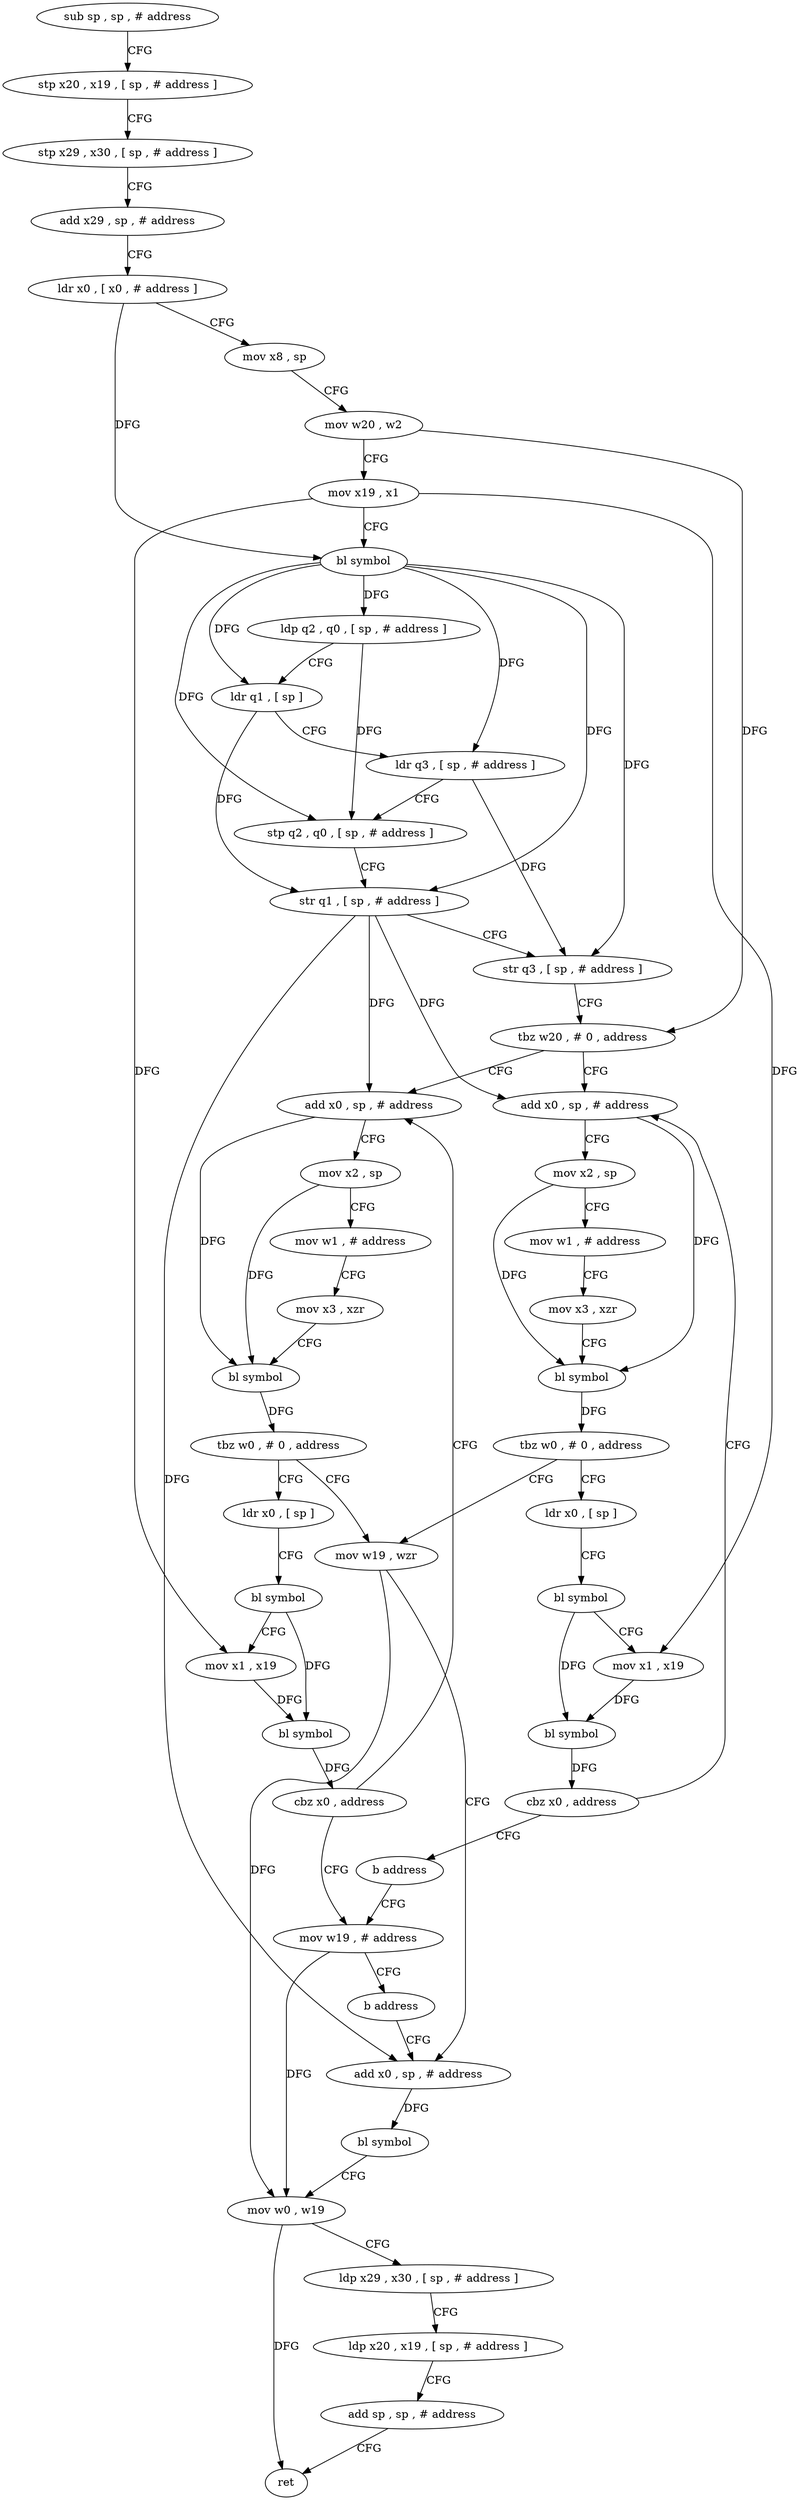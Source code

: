 digraph "func" {
"79052" [label = "sub sp , sp , # address" ]
"79056" [label = "stp x20 , x19 , [ sp , # address ]" ]
"79060" [label = "stp x29 , x30 , [ sp , # address ]" ]
"79064" [label = "add x29 , sp , # address" ]
"79068" [label = "ldr x0 , [ x0 , # address ]" ]
"79072" [label = "mov x8 , sp" ]
"79076" [label = "mov w20 , w2" ]
"79080" [label = "mov x19 , x1" ]
"79084" [label = "bl symbol" ]
"79088" [label = "ldp q2 , q0 , [ sp , # address ]" ]
"79092" [label = "ldr q1 , [ sp ]" ]
"79096" [label = "ldr q3 , [ sp , # address ]" ]
"79100" [label = "stp q2 , q0 , [ sp , # address ]" ]
"79104" [label = "str q1 , [ sp , # address ]" ]
"79108" [label = "str q3 , [ sp , # address ]" ]
"79112" [label = "tbz w20 , # 0 , address" ]
"79164" [label = "add x0 , sp , # address" ]
"79116" [label = "add x0 , sp , # address" ]
"79168" [label = "mov x2 , sp" ]
"79172" [label = "mov w1 , # address" ]
"79176" [label = "mov x3 , xzr" ]
"79180" [label = "bl symbol" ]
"79184" [label = "tbz w0 , # 0 , address" ]
"79216" [label = "mov w19 , wzr" ]
"79188" [label = "ldr x0 , [ sp ]" ]
"79120" [label = "mov x2 , sp" ]
"79124" [label = "mov w1 , # address" ]
"79128" [label = "mov x3 , xzr" ]
"79132" [label = "bl symbol" ]
"79136" [label = "tbz w0 , # 0 , address" ]
"79140" [label = "ldr x0 , [ sp ]" ]
"79220" [label = "add x0 , sp , # address" ]
"79192" [label = "bl symbol" ]
"79196" [label = "mov x1 , x19" ]
"79200" [label = "bl symbol" ]
"79204" [label = "cbz x0 , address" ]
"79208" [label = "mov w19 , # address" ]
"79144" [label = "bl symbol" ]
"79148" [label = "mov x1 , x19" ]
"79152" [label = "bl symbol" ]
"79156" [label = "cbz x0 , address" ]
"79160" [label = "b address" ]
"79212" [label = "b address" ]
"79224" [label = "bl symbol" ]
"79228" [label = "mov w0 , w19" ]
"79232" [label = "ldp x29 , x30 , [ sp , # address ]" ]
"79236" [label = "ldp x20 , x19 , [ sp , # address ]" ]
"79240" [label = "add sp , sp , # address" ]
"79244" [label = "ret" ]
"79052" -> "79056" [ label = "CFG" ]
"79056" -> "79060" [ label = "CFG" ]
"79060" -> "79064" [ label = "CFG" ]
"79064" -> "79068" [ label = "CFG" ]
"79068" -> "79072" [ label = "CFG" ]
"79068" -> "79084" [ label = "DFG" ]
"79072" -> "79076" [ label = "CFG" ]
"79076" -> "79080" [ label = "CFG" ]
"79076" -> "79112" [ label = "DFG" ]
"79080" -> "79084" [ label = "CFG" ]
"79080" -> "79196" [ label = "DFG" ]
"79080" -> "79148" [ label = "DFG" ]
"79084" -> "79088" [ label = "DFG" ]
"79084" -> "79100" [ label = "DFG" ]
"79084" -> "79092" [ label = "DFG" ]
"79084" -> "79104" [ label = "DFG" ]
"79084" -> "79096" [ label = "DFG" ]
"79084" -> "79108" [ label = "DFG" ]
"79088" -> "79092" [ label = "CFG" ]
"79088" -> "79100" [ label = "DFG" ]
"79092" -> "79096" [ label = "CFG" ]
"79092" -> "79104" [ label = "DFG" ]
"79096" -> "79100" [ label = "CFG" ]
"79096" -> "79108" [ label = "DFG" ]
"79100" -> "79104" [ label = "CFG" ]
"79104" -> "79108" [ label = "CFG" ]
"79104" -> "79164" [ label = "DFG" ]
"79104" -> "79116" [ label = "DFG" ]
"79104" -> "79220" [ label = "DFG" ]
"79108" -> "79112" [ label = "CFG" ]
"79112" -> "79164" [ label = "CFG" ]
"79112" -> "79116" [ label = "CFG" ]
"79164" -> "79168" [ label = "CFG" ]
"79164" -> "79180" [ label = "DFG" ]
"79116" -> "79120" [ label = "CFG" ]
"79116" -> "79132" [ label = "DFG" ]
"79168" -> "79172" [ label = "CFG" ]
"79168" -> "79180" [ label = "DFG" ]
"79172" -> "79176" [ label = "CFG" ]
"79176" -> "79180" [ label = "CFG" ]
"79180" -> "79184" [ label = "DFG" ]
"79184" -> "79216" [ label = "CFG" ]
"79184" -> "79188" [ label = "CFG" ]
"79216" -> "79220" [ label = "CFG" ]
"79216" -> "79228" [ label = "DFG" ]
"79188" -> "79192" [ label = "CFG" ]
"79120" -> "79124" [ label = "CFG" ]
"79120" -> "79132" [ label = "DFG" ]
"79124" -> "79128" [ label = "CFG" ]
"79128" -> "79132" [ label = "CFG" ]
"79132" -> "79136" [ label = "DFG" ]
"79136" -> "79216" [ label = "CFG" ]
"79136" -> "79140" [ label = "CFG" ]
"79140" -> "79144" [ label = "CFG" ]
"79220" -> "79224" [ label = "DFG" ]
"79192" -> "79196" [ label = "CFG" ]
"79192" -> "79200" [ label = "DFG" ]
"79196" -> "79200" [ label = "DFG" ]
"79200" -> "79204" [ label = "DFG" ]
"79204" -> "79164" [ label = "CFG" ]
"79204" -> "79208" [ label = "CFG" ]
"79208" -> "79212" [ label = "CFG" ]
"79208" -> "79228" [ label = "DFG" ]
"79144" -> "79148" [ label = "CFG" ]
"79144" -> "79152" [ label = "DFG" ]
"79148" -> "79152" [ label = "DFG" ]
"79152" -> "79156" [ label = "DFG" ]
"79156" -> "79116" [ label = "CFG" ]
"79156" -> "79160" [ label = "CFG" ]
"79160" -> "79208" [ label = "CFG" ]
"79212" -> "79220" [ label = "CFG" ]
"79224" -> "79228" [ label = "CFG" ]
"79228" -> "79232" [ label = "CFG" ]
"79228" -> "79244" [ label = "DFG" ]
"79232" -> "79236" [ label = "CFG" ]
"79236" -> "79240" [ label = "CFG" ]
"79240" -> "79244" [ label = "CFG" ]
}
